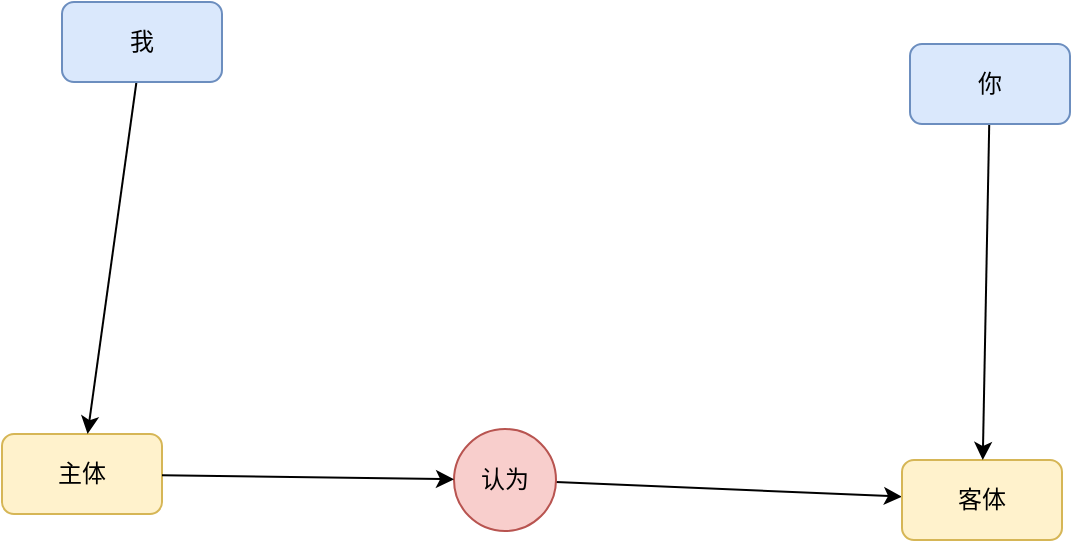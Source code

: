<mxfile version="19.0.3" type="device"><diagram id="fEFrlSvp_U145rndVmS-" name="Page-1"><mxGraphModel dx="2066" dy="1237" grid="0" gridSize="10" guides="1" tooltips="1" connect="1" arrows="1" fold="1" page="0" pageScale="1" pageWidth="1169" pageHeight="827" math="0" shadow="0"><root><mxCell id="0"/><mxCell id="1" parent="0"/><mxCell id="PZs5KuuF1eTGt4G-lG11-5" value="" style="rounded=0;orthogonalLoop=1;jettySize=auto;html=1;fontFamily=Times New Roman;startArrow=none;" parent="1" source="PZs5KuuF1eTGt4G-lG11-6" target="PZs5KuuF1eTGt4G-lG11-4" edge="1"><mxGeometry relative="1" as="geometry"/></mxCell><mxCell id="PZs5KuuF1eTGt4G-lG11-3" value="主体" style="rounded=1;whiteSpace=wrap;html=1;fontFamily=Times New Roman;fillColor=#fff2cc;strokeColor=#d6b656;" parent="1" vertex="1"><mxGeometry x="69" y="419" width="80" height="40" as="geometry"/></mxCell><mxCell id="PZs5KuuF1eTGt4G-lG11-4" value="客体" style="rounded=1;whiteSpace=wrap;html=1;fontFamily=Times New Roman;fillColor=#fff2cc;strokeColor=#d6b656;" parent="1" vertex="1"><mxGeometry x="519" y="432" width="80" height="40" as="geometry"/></mxCell><mxCell id="PZs5KuuF1eTGt4G-lG11-6" value="认为" style="ellipse;whiteSpace=wrap;html=1;aspect=fixed;fontFamily=Times New Roman;fillColor=#f8cecc;strokeColor=#b85450;" parent="1" vertex="1"><mxGeometry x="295" y="416.5" width="51" height="51" as="geometry"/></mxCell><mxCell id="PZs5KuuF1eTGt4G-lG11-7" value="" style="rounded=0;orthogonalLoop=1;jettySize=auto;html=1;fontFamily=Times New Roman;endArrow=classic;endFill=1;" parent="1" source="PZs5KuuF1eTGt4G-lG11-3" target="PZs5KuuF1eTGt4G-lG11-6" edge="1"><mxGeometry relative="1" as="geometry"><mxPoint x="156" y="195.199" as="sourcePoint"/><mxPoint x="800" y="262.801" as="targetPoint"/></mxGeometry></mxCell><mxCell id="TUrwu_hHQtiOvWZQifaq-3" style="rounded=1;orthogonalLoop=1;jettySize=auto;html=1;" edge="1" parent="1" source="TUrwu_hHQtiOvWZQifaq-1" target="PZs5KuuF1eTGt4G-lG11-3"><mxGeometry relative="1" as="geometry"/></mxCell><mxCell id="TUrwu_hHQtiOvWZQifaq-1" value="我" style="rounded=1;whiteSpace=wrap;html=1;fontFamily=Times New Roman;fillColor=#dae8fc;strokeColor=#6c8ebf;" vertex="1" parent="1"><mxGeometry x="99" y="203" width="80" height="40" as="geometry"/></mxCell><mxCell id="TUrwu_hHQtiOvWZQifaq-4" style="rounded=1;orthogonalLoop=1;jettySize=auto;html=1;" edge="1" parent="1" source="TUrwu_hHQtiOvWZQifaq-2" target="PZs5KuuF1eTGt4G-lG11-4"><mxGeometry relative="1" as="geometry"/></mxCell><mxCell id="TUrwu_hHQtiOvWZQifaq-2" value="你" style="rounded=1;whiteSpace=wrap;html=1;fontFamily=Times New Roman;fillColor=#dae8fc;strokeColor=#6c8ebf;" vertex="1" parent="1"><mxGeometry x="523" y="224" width="80" height="40" as="geometry"/></mxCell></root></mxGraphModel></diagram></mxfile>